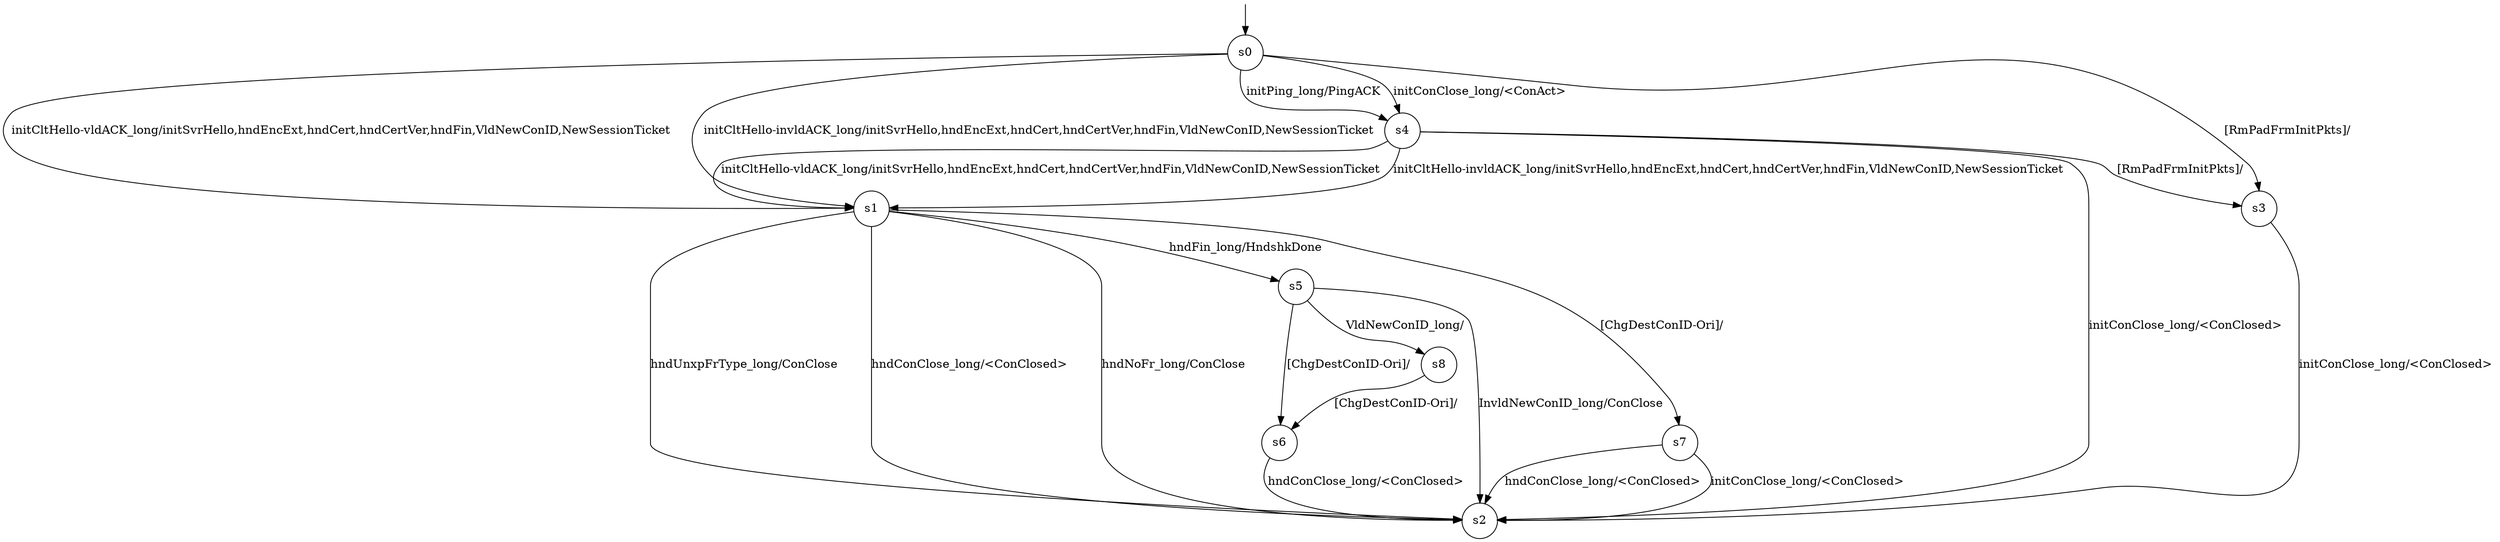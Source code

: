 digraph g {

s0 [shape="circle" label="s0"];
s1 [shape="circle" label="s1"];
s2 [shape="circle" label="s2"];
s3 [shape="circle" label="s3"];
s4 [shape="circle" label="s4"];
s5 [shape="circle" label="s5"];
s6 [shape="circle" label="s6"];
s7 [shape="circle" label="s7"];
s8 [shape="circle" label="s8"];
s0 -> s4 [label="initPing_long/PingACK "];
s0 -> s4 [label="initConClose_long/<ConAct> "];
s0 -> s1 [label="initCltHello-vldACK_long/initSvrHello,hndEncExt,hndCert,hndCertVer,hndFin,VldNewConID,NewSessionTicket "];
s0 -> s1 [label="initCltHello-invldACK_long/initSvrHello,hndEncExt,hndCert,hndCertVer,hndFin,VldNewConID,NewSessionTicket "];
s0 -> s3 [label="[RmPadFrmInitPkts]/ "];
s1 -> s5 [label="hndFin_long/HndshkDone "];
s1 -> s2 [label="hndConClose_long/<ConClosed> "];
s1 -> s2 [label="hndNoFr_long/ConClose "];
s1 -> s2 [label="hndUnxpFrType_long/ConClose "];
s1 -> s7 [label="[ChgDestConID-Ori]/ "];
s3 -> s2 [label="initConClose_long/<ConClosed> "];
s4 -> s2 [label="initConClose_long/<ConClosed> "];
s4 -> s1 [label="initCltHello-vldACK_long/initSvrHello,hndEncExt,hndCert,hndCertVer,hndFin,VldNewConID,NewSessionTicket "];
s4 -> s1 [label="initCltHello-invldACK_long/initSvrHello,hndEncExt,hndCert,hndCertVer,hndFin,VldNewConID,NewSessionTicket "];
s4 -> s3 [label="[RmPadFrmInitPkts]/ "];
s5 -> s8 [label="VldNewConID_long/ "];
s5 -> s2 [label="InvldNewConID_long/ConClose "];
s5 -> s6 [label="[ChgDestConID-Ori]/ "];
s6 -> s2 [label="hndConClose_long/<ConClosed> "];
s7 -> s2 [label="initConClose_long/<ConClosed> "];
s7 -> s2 [label="hndConClose_long/<ConClosed> "];
s8 -> s6 [label="[ChgDestConID-Ori]/ "];

__start0 [label="" shape="none" width="0" height="0"];
__start0 -> s0;

}
